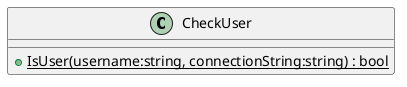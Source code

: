 @startuml
class CheckUser {
    + {static} IsUser(username:string, connectionString:string) : bool
}
@enduml
